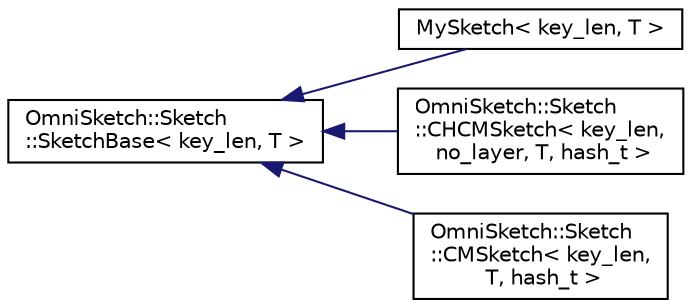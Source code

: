digraph "Graphical Class Hierarchy"
{
 // LATEX_PDF_SIZE
  edge [fontname="Helvetica",fontsize="10",labelfontname="Helvetica",labelfontsize="10"];
  node [fontname="Helvetica",fontsize="10",shape=record];
  rankdir="LR";
  Node0 [label="OmniSketch::Sketch\l::SketchBase\< key_len, T \>",height=0.2,width=0.4,color="black", fillcolor="white", style="filled",URL="$class_omni_sketch_1_1_sketch_1_1_sketch_base.html",tooltip="Base sketch."];
  Node0 -> Node1 [dir="back",color="midnightblue",fontsize="10",style="solid",fontname="Helvetica"];
  Node1 [label="MySketch\< key_len, T \>",height=0.2,width=0.4,color="black", fillcolor="white", style="filled",URL="$class_my_sketch.html",tooltip=" "];
  Node0 -> Node2 [dir="back",color="midnightblue",fontsize="10",style="solid",fontname="Helvetica"];
  Node2 [label="OmniSketch::Sketch\l::CHCMSketch\< key_len,\l no_layer, T, hash_t \>",height=0.2,width=0.4,color="black", fillcolor="white", style="filled",URL="$class_omni_sketch_1_1_sketch_1_1_c_h_c_m_sketch.html",tooltip="Count Min Sketch with CH."];
  Node0 -> Node3 [dir="back",color="midnightblue",fontsize="10",style="solid",fontname="Helvetica"];
  Node3 [label="OmniSketch::Sketch\l::CMSketch\< key_len,\l T, hash_t \>",height=0.2,width=0.4,color="black", fillcolor="white", style="filled",URL="$class_omni_sketch_1_1_sketch_1_1_c_m_sketch.html",tooltip="Count Min Sketch."];
}
